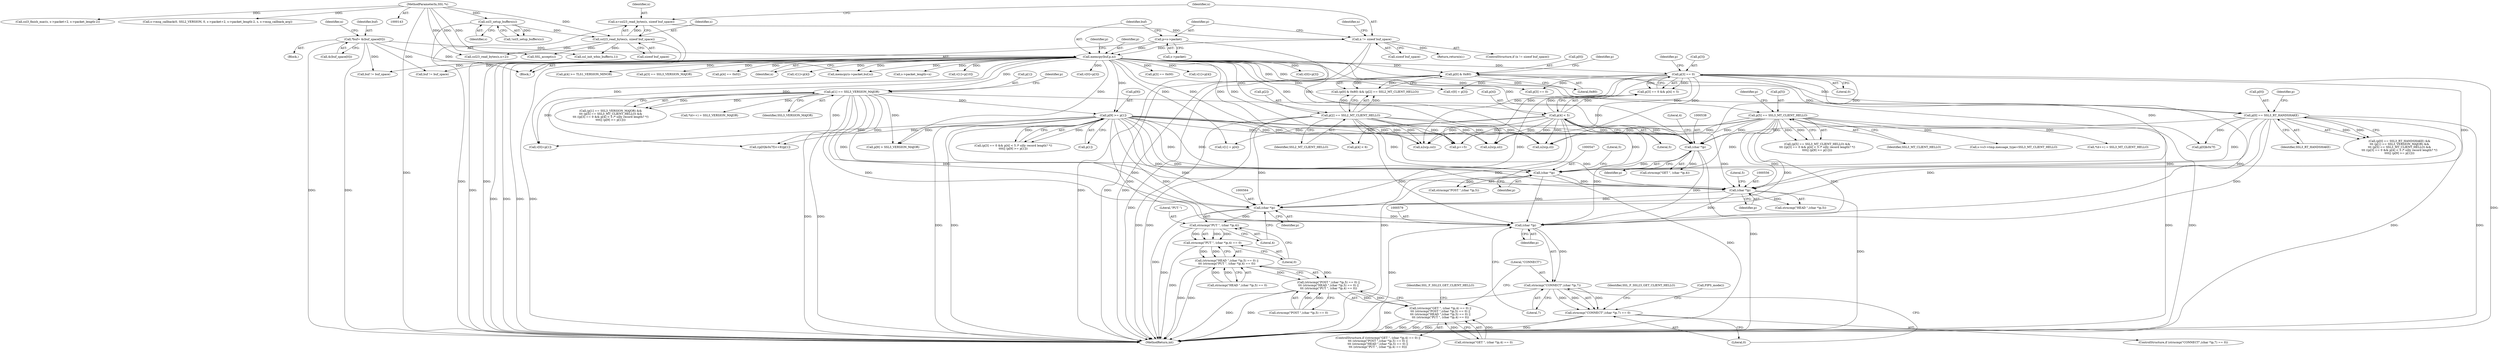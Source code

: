 digraph "0_openssl_b82924741b4bd590da890619be671f4635e46c2b@pointer" {
"1000563" [label="(Call,(char *)p)"];
"1000395" [label="(Call,p[3] == 0)"];
"1000211" [label="(Call,memcpy(buf,p,n))"];
"1000148" [label="(Call,*buf= &(buf_space[0]))"];
"1000206" [label="(Call,p=s->packet)"];
"1000200" [label="(Call,n != sizeof buf_space)"];
"1000193" [label="(Call,n=ssl23_read_bytes(s, sizeof buf_space))"];
"1000195" [label="(Call,ssl23_read_bytes(s, sizeof buf_space))"];
"1000190" [label="(Call,ssl3_setup_buffers(s))"];
"1000144" [label="(MethodParameterIn,SSL *s)"];
"1000376" [label="(Call,p[0] == SSL3_RT_HANDSHAKE)"];
"1000217" [label="(Call,p[0] & 0x80)"];
"1000388" [label="(Call,p[5] == SSL3_MT_CLIENT_HELLO)"];
"1000405" [label="(Call,p[9] >= p[1])"];
"1000382" [label="(Call,p[1] == SSL3_VERSION_MAJOR)"];
"1000555" [label="(Call,(char *)p)"];
"1000546" [label="(Call,(char *)p)"];
"1000400" [label="(Call,p[4] < 5)"];
"1000222" [label="(Call,p[2] == SSL2_MT_CLIENT_HELLO)"];
"1000537" [label="(Call,(char *)p)"];
"1000561" [label="(Call,strncmp(\"PUT \", (char *)p,4))"];
"1000560" [label="(Call,strncmp(\"PUT \", (char *)p,4) == 0)"];
"1000551" [label="(Call,(strncmp(\"HEAD \",(char *)p,5) == 0) ||\n\t\t\t (strncmp(\"PUT \", (char *)p,4) == 0))"];
"1000542" [label="(Call,(strncmp(\"POST \",(char *)p,5) == 0) ||\n\t\t\t (strncmp(\"HEAD \",(char *)p,5) == 0) ||\n\t\t\t (strncmp(\"PUT \", (char *)p,4) == 0))"];
"1000533" [label="(Call,(strncmp(\"GET \", (char *)p,4) == 0) ||\n\t\t\t (strncmp(\"POST \",(char *)p,5) == 0) ||\n\t\t\t (strncmp(\"HEAD \",(char *)p,5) == 0) ||\n\t\t\t (strncmp(\"PUT \", (char *)p,4) == 0))"];
"1000578" [label="(Call,(char *)p)"];
"1000576" [label="(Call,strncmp(\"CONNECT\",(char *)p,7))"];
"1000575" [label="(Call,strncmp(\"CONNECT\",(char *)p,7) == 0)"];
"1000241" [label="(Call,v[0]=p[3])"];
"1000585" [label="(Identifier,SSL_F_SSL23_GET_CLIENT_HELLO)"];
"1000383" [label="(Call,p[1])"];
"1000200" [label="(Call,n != sizeof buf_space)"];
"1000222" [label="(Call,p[2] == SSL2_MT_CLIENT_HELLO)"];
"1000629" [label="(Call,v[1] = p[4])"];
"1001092" [label="(Call,SSL_accept(s))"];
"1000207" [label="(Identifier,p)"];
"1000544" [label="(Call,strncmp(\"POST \",(char *)p,5))"];
"1000404" [label="(Literal,5)"];
"1000540" [label="(Literal,4)"];
"1000543" [label="(Call,strncmp(\"POST \",(char *)p,5) == 0)"];
"1001096" [label="(Call,buf != buf_space)"];
"1000904" [label="(Call,s->s3->tmp.message_type=SSL3_MT_CLIENT_HELLO)"];
"1000178" [label="(Block,)"];
"1000413" [label="(Call,v[0]=p[1])"];
"1000199" [label="(ControlStructure,if (n != sizeof buf_space))"];
"1000963" [label="(Call,ssl_init_wbio_buffer(s,1))"];
"1000580" [label="(Identifier,p)"];
"1000212" [label="(Identifier,buf)"];
"1000149" [label="(Identifier,buf)"];
"1000567" [label="(Literal,0)"];
"1000422" [label="(Call,p[3] == 0)"];
"1000730" [label="(Call,n2s(p,cl))"];
"1000561" [label="(Call,strncmp(\"PUT \", (char *)p,4))"];
"1000759" [label="(Call,*(d++) = SSL3_MT_CLIENT_HELLO)"];
"1000381" [label="(Call,(p[1] == SSL3_VERSION_MAJOR) &&\n\t\t\t (p[5] == SSL3_MT_CLIENT_HELLO) &&\n\t\t\t ((p[3] == 0 && p[4] < 5 /* silly record length? */)\n\t\t\t\t|| (p[9] >= p[1])))"];
"1000219" [label="(Identifier,p)"];
"1000377" [label="(Call,p[0])"];
"1000394" [label="(Call,p[3] == 0 && p[4] < 5)"];
"1000230" [label="(Call,p[3] == 0x00)"];
"1000280" [label="(Call,v[1]=p[4])"];
"1000195" [label="(Call,ssl23_read_bytes(s, sizeof buf_space))"];
"1000393" [label="(Call,(p[3] == 0 && p[4] < 5 /* silly record length? */)\n\t\t\t\t|| (p[9] >= p[1]))"];
"1000144" [label="(MethodParameterIn,SSL *s)"];
"1000560" [label="(Call,strncmp(\"PUT \", (char *)p,4) == 0)"];
"1000205" [label="(Identifier,n)"];
"1000638" [label="(Call,((p[0]&0x7f)<<8)|p[1])"];
"1000226" [label="(Identifier,SSL2_MT_CLIENT_HELLO)"];
"1000551" [label="(Call,(strncmp(\"HEAD \",(char *)p,5) == 0) ||\n\t\t\t (strncmp(\"PUT \", (char *)p,4) == 0))"];
"1000555" [label="(Call,(char *)p)"];
"1000190" [label="(Call,ssl3_setup_buffers(s))"];
"1000406" [label="(Call,p[9])"];
"1000202" [label="(Call,sizeof buf_space)"];
"1000770" [label="(Call,*(d++) = SSL3_VERSION_MAJOR)"];
"1000533" [label="(Call,(strncmp(\"GET \", (char *)p,4) == 0) ||\n\t\t\t (strncmp(\"POST \",(char *)p,5) == 0) ||\n\t\t\t (strncmp(\"HEAD \",(char *)p,5) == 0) ||\n\t\t\t (strncmp(\"PUT \", (char *)p,4) == 0))"];
"1000438" [label="(Call,p[9] > SSL3_VERSION_MAJOR)"];
"1000216" [label="(Call,(p[0] & 0x80) && (p[2] == SSL2_MT_CLIENT_HELLO))"];
"1000590" [label="(Call,FIPS_mode())"];
"1000682" [label="(Call,ssl3_finish_mac(s, s->packet+2, s->packet_length-2))"];
"1001104" [label="(MethodReturn,int)"];
"1000727" [label="(Call,n2s(p,sil))"];
"1000724" [label="(Call,n2s(p,csl))"];
"1000576" [label="(Call,strncmp(\"CONNECT\",(char *)p,7))"];
"1000535" [label="(Call,strncmp(\"GET \", (char *)p,4))"];
"1000376" [label="(Call,p[0] == SSL3_RT_HANDSHAKE)"];
"1000582" [label="(Literal,0)"];
"1000532" [label="(ControlStructure,if ((strncmp(\"GET \", (char *)p,4) == 0) ||\n\t\t\t (strncmp(\"POST \",(char *)p,5) == 0) ||\n\t\t\t (strncmp(\"HEAD \",(char *)p,5) == 0) ||\n\t\t\t (strncmp(\"PUT \", (char *)p,4) == 0)))"];
"1000191" [label="(Identifier,s)"];
"1000392" [label="(Identifier,SSL3_MT_CLIENT_HELLO)"];
"1000389" [label="(Call,p[5])"];
"1000273" [label="(Call,v[0]=p[3])"];
"1000397" [label="(Identifier,p)"];
"1000698" [label="(Call,s->msg_callback(0, SSL2_VERSION, 0, s->packet+2, s->packet_length-2, s, s->msg_callback_arg))"];
"1000558" [label="(Literal,5)"];
"1000288" [label="(Call,p[4] >= TLS1_VERSION_MINOR)"];
"1000380" [label="(Identifier,SSL3_RT_HANDSHAKE)"];
"1000395" [label="(Call,p[3] == 0)"];
"1000575" [label="(Call,strncmp(\"CONNECT\",(char *)p,7) == 0)"];
"1000563" [label="(Call,(char *)p)"];
"1000148" [label="(Call,*buf= &(buf_space[0]))"];
"1000375" [label="(Call,(p[0] == SSL3_RT_HANDSHAKE) &&\n\t\t\t (p[1] == SSL3_VERSION_MAJOR) &&\n\t\t\t (p[5] == SSL3_MT_CLIENT_HELLO) &&\n\t\t\t ((p[3] == 0 && p[4] < 5 /* silly record length? */)\n\t\t\t\t|| (p[9] >= p[1])))"];
"1000542" [label="(Call,(strncmp(\"POST \",(char *)p,5) == 0) ||\n\t\t\t (strncmp(\"HEAD \",(char *)p,5) == 0) ||\n\t\t\t (strncmp(\"PUT \", (char *)p,4) == 0))"];
"1000565" [label="(Identifier,p)"];
"1000213" [label="(Identifier,p)"];
"1000546" [label="(Call,(char *)p)"];
"1000622" [label="(Call,v[0] = p[3])"];
"1000208" [label="(Call,s->packet)"];
"1000193" [label="(Call,n=ssl23_read_bytes(s, sizeof buf_space))"];
"1000400" [label="(Call,p[4] < 5)"];
"1000581" [label="(Literal,7)"];
"1000566" [label="(Literal,4)"];
"1000721" [label="(Call,p+=5)"];
"1000267" [label="(Call,p[3] == SSL3_VERSION_MAJOR)"];
"1000640" [label="(Call,p[0]&0x7f)"];
"1000537" [label="(Call,(char *)p)"];
"1000217" [label="(Call,p[0] & 0x80)"];
"1000548" [label="(Identifier,p)"];
"1000549" [label="(Literal,5)"];
"1000539" [label="(Identifier,p)"];
"1000204" [label="(Return,return(n);)"];
"1000384" [label="(Identifier,p)"];
"1000201" [label="(Identifier,n)"];
"1000382" [label="(Call,p[1] == SSL3_VERSION_MAJOR)"];
"1000189" [label="(Call,!ssl3_setup_buffers(s))"];
"1000399" [label="(Literal,0)"];
"1000390" [label="(Identifier,p)"];
"1000197" [label="(Call,sizeof buf_space)"];
"1000164" [label="(Identifier,n)"];
"1000401" [label="(Call,p[4])"];
"1000223" [label="(Call,p[2])"];
"1000235" [label="(Call,p[4] == 0x02)"];
"1000671" [label="(Call,ssl23_read_bytes(s,n+2))"];
"1000388" [label="(Call,p[5] == SSL3_MT_CLIENT_HELLO)"];
"1000194" [label="(Identifier,n)"];
"1000562" [label="(Literal,\"PUT \")"];
"1000214" [label="(Identifier,n)"];
"1000218" [label="(Call,p[0])"];
"1000570" [label="(Identifier,SSL_F_SSL23_GET_CLIENT_HELLO)"];
"1000206" [label="(Call,p=s->packet)"];
"1000553" [label="(Call,strncmp(\"HEAD \",(char *)p,5))"];
"1000387" [label="(Call,(p[5] == SSL3_MT_CLIENT_HELLO) &&\n\t\t\t ((p[3] == 0 && p[4] < 5 /* silly record length? */)\n\t\t\t\t|| (p[9] >= p[1])))"];
"1000248" [label="(Call,v[1]=p[4])"];
"1000996" [label="(Call,memcpy(s->packet,buf,n))"];
"1000386" [label="(Identifier,SSL3_VERSION_MAJOR)"];
"1000224" [label="(Identifier,p)"];
"1000221" [label="(Literal,0x80)"];
"1000427" [label="(Call,p[4] < 6)"];
"1000557" [label="(Identifier,p)"];
"1000150" [label="(Call,&(buf_space[0]))"];
"1000977" [label="(Call,s->packet_length=n)"];
"1000396" [label="(Call,p[3])"];
"1000449" [label="(Call,v[1]=p[10])"];
"1000402" [label="(Identifier,p)"];
"1000574" [label="(ControlStructure,if (strncmp(\"CONNECT\",(char *)p,7) == 0))"];
"1000552" [label="(Call,strncmp(\"HEAD \",(char *)p,5) == 0)"];
"1000578" [label="(Call,(char *)p)"];
"1000196" [label="(Identifier,s)"];
"1000409" [label="(Call,p[1])"];
"1001086" [label="(Call,buf != buf_space)"];
"1000405" [label="(Call,p[9] >= p[1])"];
"1000534" [label="(Call,strncmp(\"GET \", (char *)p,4) == 0)"];
"1000577" [label="(Literal,\"CONNECT\")"];
"1000211" [label="(Call,memcpy(buf,p,n))"];
"1000145" [label="(Block,)"];
"1000563" -> "1000561"  [label="AST: "];
"1000563" -> "1000565"  [label="CFG: "];
"1000564" -> "1000563"  [label="AST: "];
"1000565" -> "1000563"  [label="AST: "];
"1000566" -> "1000563"  [label="CFG: "];
"1000563" -> "1001104"  [label="DDG: "];
"1000563" -> "1000561"  [label="DDG: "];
"1000395" -> "1000563"  [label="DDG: "];
"1000376" -> "1000563"  [label="DDG: "];
"1000388" -> "1000563"  [label="DDG: "];
"1000405" -> "1000563"  [label="DDG: "];
"1000405" -> "1000563"  [label="DDG: "];
"1000555" -> "1000563"  [label="DDG: "];
"1000400" -> "1000563"  [label="DDG: "];
"1000382" -> "1000563"  [label="DDG: "];
"1000222" -> "1000563"  [label="DDG: "];
"1000563" -> "1000578"  [label="DDG: "];
"1000395" -> "1000394"  [label="AST: "];
"1000395" -> "1000399"  [label="CFG: "];
"1000396" -> "1000395"  [label="AST: "];
"1000399" -> "1000395"  [label="AST: "];
"1000402" -> "1000395"  [label="CFG: "];
"1000394" -> "1000395"  [label="CFG: "];
"1000395" -> "1001104"  [label="DDG: "];
"1000395" -> "1000394"  [label="DDG: "];
"1000395" -> "1000394"  [label="DDG: "];
"1000211" -> "1000395"  [label="DDG: "];
"1000395" -> "1000422"  [label="DDG: "];
"1000395" -> "1000537"  [label="DDG: "];
"1000395" -> "1000546"  [label="DDG: "];
"1000395" -> "1000555"  [label="DDG: "];
"1000395" -> "1000578"  [label="DDG: "];
"1000395" -> "1000622"  [label="DDG: "];
"1000395" -> "1000721"  [label="DDG: "];
"1000395" -> "1000724"  [label="DDG: "];
"1000395" -> "1000727"  [label="DDG: "];
"1000395" -> "1000730"  [label="DDG: "];
"1000211" -> "1000178"  [label="AST: "];
"1000211" -> "1000214"  [label="CFG: "];
"1000212" -> "1000211"  [label="AST: "];
"1000213" -> "1000211"  [label="AST: "];
"1000214" -> "1000211"  [label="AST: "];
"1000219" -> "1000211"  [label="CFG: "];
"1000211" -> "1001104"  [label="DDG: "];
"1000211" -> "1001104"  [label="DDG: "];
"1000211" -> "1001104"  [label="DDG: "];
"1000211" -> "1001104"  [label="DDG: "];
"1000148" -> "1000211"  [label="DDG: "];
"1000206" -> "1000211"  [label="DDG: "];
"1000200" -> "1000211"  [label="DDG: "];
"1000211" -> "1000217"  [label="DDG: "];
"1000211" -> "1000222"  [label="DDG: "];
"1000211" -> "1000230"  [label="DDG: "];
"1000211" -> "1000235"  [label="DDG: "];
"1000211" -> "1000241"  [label="DDG: "];
"1000211" -> "1000248"  [label="DDG: "];
"1000211" -> "1000267"  [label="DDG: "];
"1000211" -> "1000273"  [label="DDG: "];
"1000211" -> "1000280"  [label="DDG: "];
"1000211" -> "1000288"  [label="DDG: "];
"1000211" -> "1000376"  [label="DDG: "];
"1000211" -> "1000382"  [label="DDG: "];
"1000211" -> "1000388"  [label="DDG: "];
"1000211" -> "1000400"  [label="DDG: "];
"1000211" -> "1000405"  [label="DDG: "];
"1000211" -> "1000413"  [label="DDG: "];
"1000211" -> "1000422"  [label="DDG: "];
"1000211" -> "1000427"  [label="DDG: "];
"1000211" -> "1000438"  [label="DDG: "];
"1000211" -> "1000449"  [label="DDG: "];
"1000211" -> "1000537"  [label="DDG: "];
"1000211" -> "1000622"  [label="DDG: "];
"1000211" -> "1000629"  [label="DDG: "];
"1000211" -> "1000638"  [label="DDG: "];
"1000211" -> "1000721"  [label="DDG: "];
"1000211" -> "1000724"  [label="DDG: "];
"1000211" -> "1000727"  [label="DDG: "];
"1000211" -> "1000730"  [label="DDG: "];
"1000211" -> "1000977"  [label="DDG: "];
"1000211" -> "1000996"  [label="DDG: "];
"1000211" -> "1000996"  [label="DDG: "];
"1000211" -> "1001086"  [label="DDG: "];
"1000211" -> "1001096"  [label="DDG: "];
"1000148" -> "1000145"  [label="AST: "];
"1000148" -> "1000150"  [label="CFG: "];
"1000149" -> "1000148"  [label="AST: "];
"1000150" -> "1000148"  [label="AST: "];
"1000164" -> "1000148"  [label="CFG: "];
"1000148" -> "1001104"  [label="DDG: "];
"1000148" -> "1001104"  [label="DDG: "];
"1000148" -> "1000996"  [label="DDG: "];
"1000148" -> "1001086"  [label="DDG: "];
"1000148" -> "1001096"  [label="DDG: "];
"1000206" -> "1000178"  [label="AST: "];
"1000206" -> "1000208"  [label="CFG: "];
"1000207" -> "1000206"  [label="AST: "];
"1000208" -> "1000206"  [label="AST: "];
"1000212" -> "1000206"  [label="CFG: "];
"1000206" -> "1001104"  [label="DDG: "];
"1000200" -> "1000199"  [label="AST: "];
"1000200" -> "1000202"  [label="CFG: "];
"1000201" -> "1000200"  [label="AST: "];
"1000202" -> "1000200"  [label="AST: "];
"1000205" -> "1000200"  [label="CFG: "];
"1000207" -> "1000200"  [label="CFG: "];
"1000200" -> "1001104"  [label="DDG: "];
"1000200" -> "1001104"  [label="DDG: "];
"1000193" -> "1000200"  [label="DDG: "];
"1000200" -> "1000204"  [label="DDG: "];
"1000193" -> "1000178"  [label="AST: "];
"1000193" -> "1000195"  [label="CFG: "];
"1000194" -> "1000193"  [label="AST: "];
"1000195" -> "1000193"  [label="AST: "];
"1000201" -> "1000193"  [label="CFG: "];
"1000193" -> "1001104"  [label="DDG: "];
"1000195" -> "1000193"  [label="DDG: "];
"1000195" -> "1000197"  [label="CFG: "];
"1000196" -> "1000195"  [label="AST: "];
"1000197" -> "1000195"  [label="AST: "];
"1000195" -> "1001104"  [label="DDG: "];
"1000190" -> "1000195"  [label="DDG: "];
"1000144" -> "1000195"  [label="DDG: "];
"1000195" -> "1000671"  [label="DDG: "];
"1000195" -> "1000963"  [label="DDG: "];
"1000195" -> "1001092"  [label="DDG: "];
"1000190" -> "1000189"  [label="AST: "];
"1000190" -> "1000191"  [label="CFG: "];
"1000191" -> "1000190"  [label="AST: "];
"1000189" -> "1000190"  [label="CFG: "];
"1000190" -> "1001104"  [label="DDG: "];
"1000190" -> "1000189"  [label="DDG: "];
"1000144" -> "1000190"  [label="DDG: "];
"1000144" -> "1000143"  [label="AST: "];
"1000144" -> "1001104"  [label="DDG: "];
"1000144" -> "1000671"  [label="DDG: "];
"1000144" -> "1000682"  [label="DDG: "];
"1000144" -> "1000698"  [label="DDG: "];
"1000144" -> "1000963"  [label="DDG: "];
"1000144" -> "1001092"  [label="DDG: "];
"1000376" -> "1000375"  [label="AST: "];
"1000376" -> "1000380"  [label="CFG: "];
"1000377" -> "1000376"  [label="AST: "];
"1000380" -> "1000376"  [label="AST: "];
"1000384" -> "1000376"  [label="CFG: "];
"1000375" -> "1000376"  [label="CFG: "];
"1000376" -> "1001104"  [label="DDG: "];
"1000376" -> "1001104"  [label="DDG: "];
"1000376" -> "1000375"  [label="DDG: "];
"1000376" -> "1000375"  [label="DDG: "];
"1000217" -> "1000376"  [label="DDG: "];
"1000376" -> "1000537"  [label="DDG: "];
"1000376" -> "1000546"  [label="DDG: "];
"1000376" -> "1000555"  [label="DDG: "];
"1000376" -> "1000578"  [label="DDG: "];
"1000376" -> "1000640"  [label="DDG: "];
"1000217" -> "1000216"  [label="AST: "];
"1000217" -> "1000221"  [label="CFG: "];
"1000218" -> "1000217"  [label="AST: "];
"1000221" -> "1000217"  [label="AST: "];
"1000224" -> "1000217"  [label="CFG: "];
"1000216" -> "1000217"  [label="CFG: "];
"1000217" -> "1001104"  [label="DDG: "];
"1000217" -> "1000216"  [label="DDG: "];
"1000217" -> "1000216"  [label="DDG: "];
"1000217" -> "1000640"  [label="DDG: "];
"1000388" -> "1000387"  [label="AST: "];
"1000388" -> "1000392"  [label="CFG: "];
"1000389" -> "1000388"  [label="AST: "];
"1000392" -> "1000388"  [label="AST: "];
"1000397" -> "1000388"  [label="CFG: "];
"1000387" -> "1000388"  [label="CFG: "];
"1000388" -> "1001104"  [label="DDG: "];
"1000388" -> "1001104"  [label="DDG: "];
"1000388" -> "1000387"  [label="DDG: "];
"1000388" -> "1000387"  [label="DDG: "];
"1000388" -> "1000537"  [label="DDG: "];
"1000388" -> "1000546"  [label="DDG: "];
"1000388" -> "1000555"  [label="DDG: "];
"1000388" -> "1000578"  [label="DDG: "];
"1000388" -> "1000721"  [label="DDG: "];
"1000388" -> "1000724"  [label="DDG: "];
"1000388" -> "1000727"  [label="DDG: "];
"1000388" -> "1000730"  [label="DDG: "];
"1000388" -> "1000759"  [label="DDG: "];
"1000388" -> "1000904"  [label="DDG: "];
"1000405" -> "1000393"  [label="AST: "];
"1000405" -> "1000409"  [label="CFG: "];
"1000406" -> "1000405"  [label="AST: "];
"1000409" -> "1000405"  [label="AST: "];
"1000393" -> "1000405"  [label="CFG: "];
"1000405" -> "1001104"  [label="DDG: "];
"1000405" -> "1001104"  [label="DDG: "];
"1000405" -> "1000393"  [label="DDG: "];
"1000405" -> "1000393"  [label="DDG: "];
"1000382" -> "1000405"  [label="DDG: "];
"1000405" -> "1000413"  [label="DDG: "];
"1000405" -> "1000438"  [label="DDG: "];
"1000405" -> "1000537"  [label="DDG: "];
"1000405" -> "1000537"  [label="DDG: "];
"1000405" -> "1000546"  [label="DDG: "];
"1000405" -> "1000546"  [label="DDG: "];
"1000405" -> "1000555"  [label="DDG: "];
"1000405" -> "1000555"  [label="DDG: "];
"1000405" -> "1000578"  [label="DDG: "];
"1000405" -> "1000578"  [label="DDG: "];
"1000405" -> "1000638"  [label="DDG: "];
"1000405" -> "1000721"  [label="DDG: "];
"1000405" -> "1000724"  [label="DDG: "];
"1000405" -> "1000727"  [label="DDG: "];
"1000405" -> "1000730"  [label="DDG: "];
"1000382" -> "1000381"  [label="AST: "];
"1000382" -> "1000386"  [label="CFG: "];
"1000383" -> "1000382"  [label="AST: "];
"1000386" -> "1000382"  [label="AST: "];
"1000390" -> "1000382"  [label="CFG: "];
"1000381" -> "1000382"  [label="CFG: "];
"1000382" -> "1001104"  [label="DDG: "];
"1000382" -> "1001104"  [label="DDG: "];
"1000382" -> "1000381"  [label="DDG: "];
"1000382" -> "1000381"  [label="DDG: "];
"1000382" -> "1000413"  [label="DDG: "];
"1000382" -> "1000438"  [label="DDG: "];
"1000382" -> "1000537"  [label="DDG: "];
"1000382" -> "1000546"  [label="DDG: "];
"1000382" -> "1000555"  [label="DDG: "];
"1000382" -> "1000578"  [label="DDG: "];
"1000382" -> "1000638"  [label="DDG: "];
"1000382" -> "1000770"  [label="DDG: "];
"1000555" -> "1000553"  [label="AST: "];
"1000555" -> "1000557"  [label="CFG: "];
"1000556" -> "1000555"  [label="AST: "];
"1000557" -> "1000555"  [label="AST: "];
"1000558" -> "1000555"  [label="CFG: "];
"1000555" -> "1001104"  [label="DDG: "];
"1000555" -> "1000553"  [label="DDG: "];
"1000546" -> "1000555"  [label="DDG: "];
"1000400" -> "1000555"  [label="DDG: "];
"1000222" -> "1000555"  [label="DDG: "];
"1000555" -> "1000578"  [label="DDG: "];
"1000546" -> "1000544"  [label="AST: "];
"1000546" -> "1000548"  [label="CFG: "];
"1000547" -> "1000546"  [label="AST: "];
"1000548" -> "1000546"  [label="AST: "];
"1000549" -> "1000546"  [label="CFG: "];
"1000546" -> "1001104"  [label="DDG: "];
"1000546" -> "1000544"  [label="DDG: "];
"1000400" -> "1000546"  [label="DDG: "];
"1000222" -> "1000546"  [label="DDG: "];
"1000537" -> "1000546"  [label="DDG: "];
"1000546" -> "1000578"  [label="DDG: "];
"1000400" -> "1000394"  [label="AST: "];
"1000400" -> "1000404"  [label="CFG: "];
"1000401" -> "1000400"  [label="AST: "];
"1000404" -> "1000400"  [label="AST: "];
"1000394" -> "1000400"  [label="CFG: "];
"1000400" -> "1001104"  [label="DDG: "];
"1000400" -> "1000394"  [label="DDG: "];
"1000400" -> "1000394"  [label="DDG: "];
"1000400" -> "1000427"  [label="DDG: "];
"1000400" -> "1000537"  [label="DDG: "];
"1000400" -> "1000578"  [label="DDG: "];
"1000400" -> "1000629"  [label="DDG: "];
"1000400" -> "1000721"  [label="DDG: "];
"1000400" -> "1000724"  [label="DDG: "];
"1000400" -> "1000727"  [label="DDG: "];
"1000400" -> "1000730"  [label="DDG: "];
"1000222" -> "1000216"  [label="AST: "];
"1000222" -> "1000226"  [label="CFG: "];
"1000223" -> "1000222"  [label="AST: "];
"1000226" -> "1000222"  [label="AST: "];
"1000216" -> "1000222"  [label="CFG: "];
"1000222" -> "1001104"  [label="DDG: "];
"1000222" -> "1001104"  [label="DDG: "];
"1000222" -> "1000216"  [label="DDG: "];
"1000222" -> "1000216"  [label="DDG: "];
"1000222" -> "1000537"  [label="DDG: "];
"1000222" -> "1000578"  [label="DDG: "];
"1000222" -> "1000721"  [label="DDG: "];
"1000222" -> "1000724"  [label="DDG: "];
"1000222" -> "1000727"  [label="DDG: "];
"1000222" -> "1000730"  [label="DDG: "];
"1000537" -> "1000535"  [label="AST: "];
"1000537" -> "1000539"  [label="CFG: "];
"1000538" -> "1000537"  [label="AST: "];
"1000539" -> "1000537"  [label="AST: "];
"1000540" -> "1000537"  [label="CFG: "];
"1000537" -> "1001104"  [label="DDG: "];
"1000537" -> "1000535"  [label="DDG: "];
"1000537" -> "1000578"  [label="DDG: "];
"1000561" -> "1000560"  [label="AST: "];
"1000561" -> "1000566"  [label="CFG: "];
"1000562" -> "1000561"  [label="AST: "];
"1000566" -> "1000561"  [label="AST: "];
"1000567" -> "1000561"  [label="CFG: "];
"1000561" -> "1001104"  [label="DDG: "];
"1000561" -> "1000560"  [label="DDG: "];
"1000561" -> "1000560"  [label="DDG: "];
"1000561" -> "1000560"  [label="DDG: "];
"1000560" -> "1000551"  [label="AST: "];
"1000560" -> "1000567"  [label="CFG: "];
"1000567" -> "1000560"  [label="AST: "];
"1000551" -> "1000560"  [label="CFG: "];
"1000560" -> "1001104"  [label="DDG: "];
"1000560" -> "1000551"  [label="DDG: "];
"1000560" -> "1000551"  [label="DDG: "];
"1000551" -> "1000542"  [label="AST: "];
"1000551" -> "1000552"  [label="CFG: "];
"1000552" -> "1000551"  [label="AST: "];
"1000542" -> "1000551"  [label="CFG: "];
"1000551" -> "1001104"  [label="DDG: "];
"1000551" -> "1001104"  [label="DDG: "];
"1000551" -> "1000542"  [label="DDG: "];
"1000551" -> "1000542"  [label="DDG: "];
"1000552" -> "1000551"  [label="DDG: "];
"1000552" -> "1000551"  [label="DDG: "];
"1000542" -> "1000533"  [label="AST: "];
"1000542" -> "1000543"  [label="CFG: "];
"1000543" -> "1000542"  [label="AST: "];
"1000533" -> "1000542"  [label="CFG: "];
"1000542" -> "1001104"  [label="DDG: "];
"1000542" -> "1001104"  [label="DDG: "];
"1000542" -> "1000533"  [label="DDG: "];
"1000542" -> "1000533"  [label="DDG: "];
"1000543" -> "1000542"  [label="DDG: "];
"1000543" -> "1000542"  [label="DDG: "];
"1000533" -> "1000532"  [label="AST: "];
"1000533" -> "1000534"  [label="CFG: "];
"1000534" -> "1000533"  [label="AST: "];
"1000570" -> "1000533"  [label="CFG: "];
"1000577" -> "1000533"  [label="CFG: "];
"1000533" -> "1001104"  [label="DDG: "];
"1000533" -> "1001104"  [label="DDG: "];
"1000533" -> "1001104"  [label="DDG: "];
"1000534" -> "1000533"  [label="DDG: "];
"1000534" -> "1000533"  [label="DDG: "];
"1000578" -> "1000576"  [label="AST: "];
"1000578" -> "1000580"  [label="CFG: "];
"1000579" -> "1000578"  [label="AST: "];
"1000580" -> "1000578"  [label="AST: "];
"1000581" -> "1000578"  [label="CFG: "];
"1000578" -> "1001104"  [label="DDG: "];
"1000578" -> "1000576"  [label="DDG: "];
"1000576" -> "1000575"  [label="AST: "];
"1000576" -> "1000581"  [label="CFG: "];
"1000577" -> "1000576"  [label="AST: "];
"1000581" -> "1000576"  [label="AST: "];
"1000582" -> "1000576"  [label="CFG: "];
"1000576" -> "1001104"  [label="DDG: "];
"1000576" -> "1000575"  [label="DDG: "];
"1000576" -> "1000575"  [label="DDG: "];
"1000576" -> "1000575"  [label="DDG: "];
"1000575" -> "1000574"  [label="AST: "];
"1000575" -> "1000582"  [label="CFG: "];
"1000582" -> "1000575"  [label="AST: "];
"1000585" -> "1000575"  [label="CFG: "];
"1000590" -> "1000575"  [label="CFG: "];
"1000575" -> "1001104"  [label="DDG: "];
"1000575" -> "1001104"  [label="DDG: "];
}

